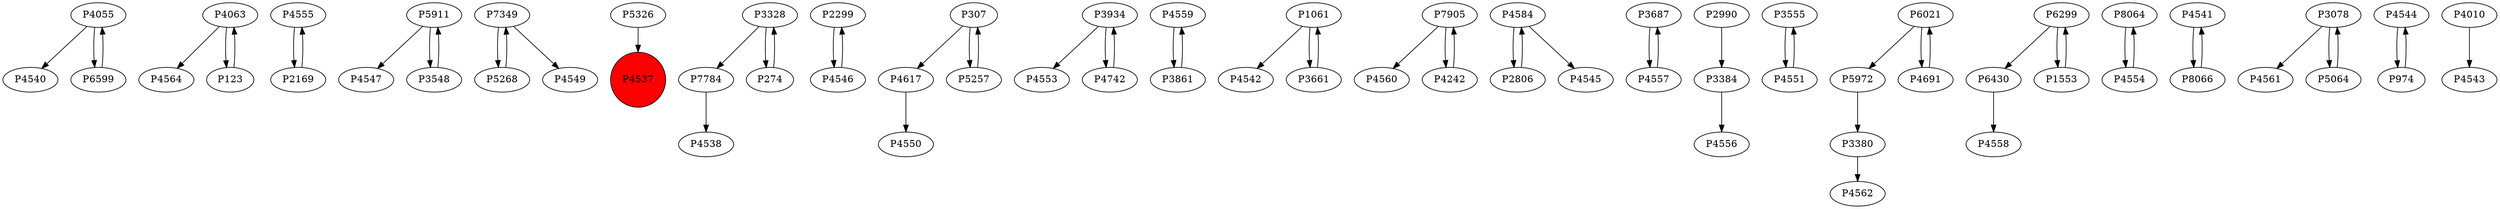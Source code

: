 digraph {
	P4055 -> P4540
	P4063 -> P4564
	P4555 -> P2169
	P5911 -> P4547
	P7349 -> P5268
	P5326 -> P4537
	P7784 -> P4538
	P2299 -> P4546
	P123 -> P4063
	P307 -> P4617
	P3934 -> P4553
	P4559 -> P3861
	P1061 -> P4542
	P7905 -> P4560
	P4584 -> P2806
	P3687 -> P4557
	P2990 -> P3384
	P3555 -> P4551
	P4063 -> P123
	P4055 -> P6599
	P4551 -> P3555
	P7349 -> P4549
	P6021 -> P5972
	P6430 -> P4558
	P8064 -> P4554
	P2806 -> P4584
	P7905 -> P4242
	P3380 -> P4562
	P4541 -> P8066
	P307 -> P5257
	P3661 -> P1061
	P3328 -> P274
	P2169 -> P4555
	P5268 -> P7349
	P6299 -> P6430
	P3078 -> P4561
	P4691 -> P6021
	P6021 -> P4691
	P4242 -> P7905
	P4544 -> P974
	P3934 -> P4742
	P1553 -> P6299
	P8066 -> P4541
	P6299 -> P1553
	P6599 -> P4055
	P3384 -> P4556
	P4584 -> P4545
	P5972 -> P3380
	P4546 -> P2299
	P4742 -> P3934
	P974 -> P4544
	P3861 -> P4559
	P3328 -> P7784
	P5064 -> P3078
	P3078 -> P5064
	P274 -> P3328
	P4557 -> P3687
	P3548 -> P5911
	P1061 -> P3661
	P5911 -> P3548
	P4010 -> P4543
	P5257 -> P307
	P4617 -> P4550
	P4554 -> P8064
	P4537 [shape=circle]
	P4537 [style=filled]
	P4537 [fillcolor=red]
}